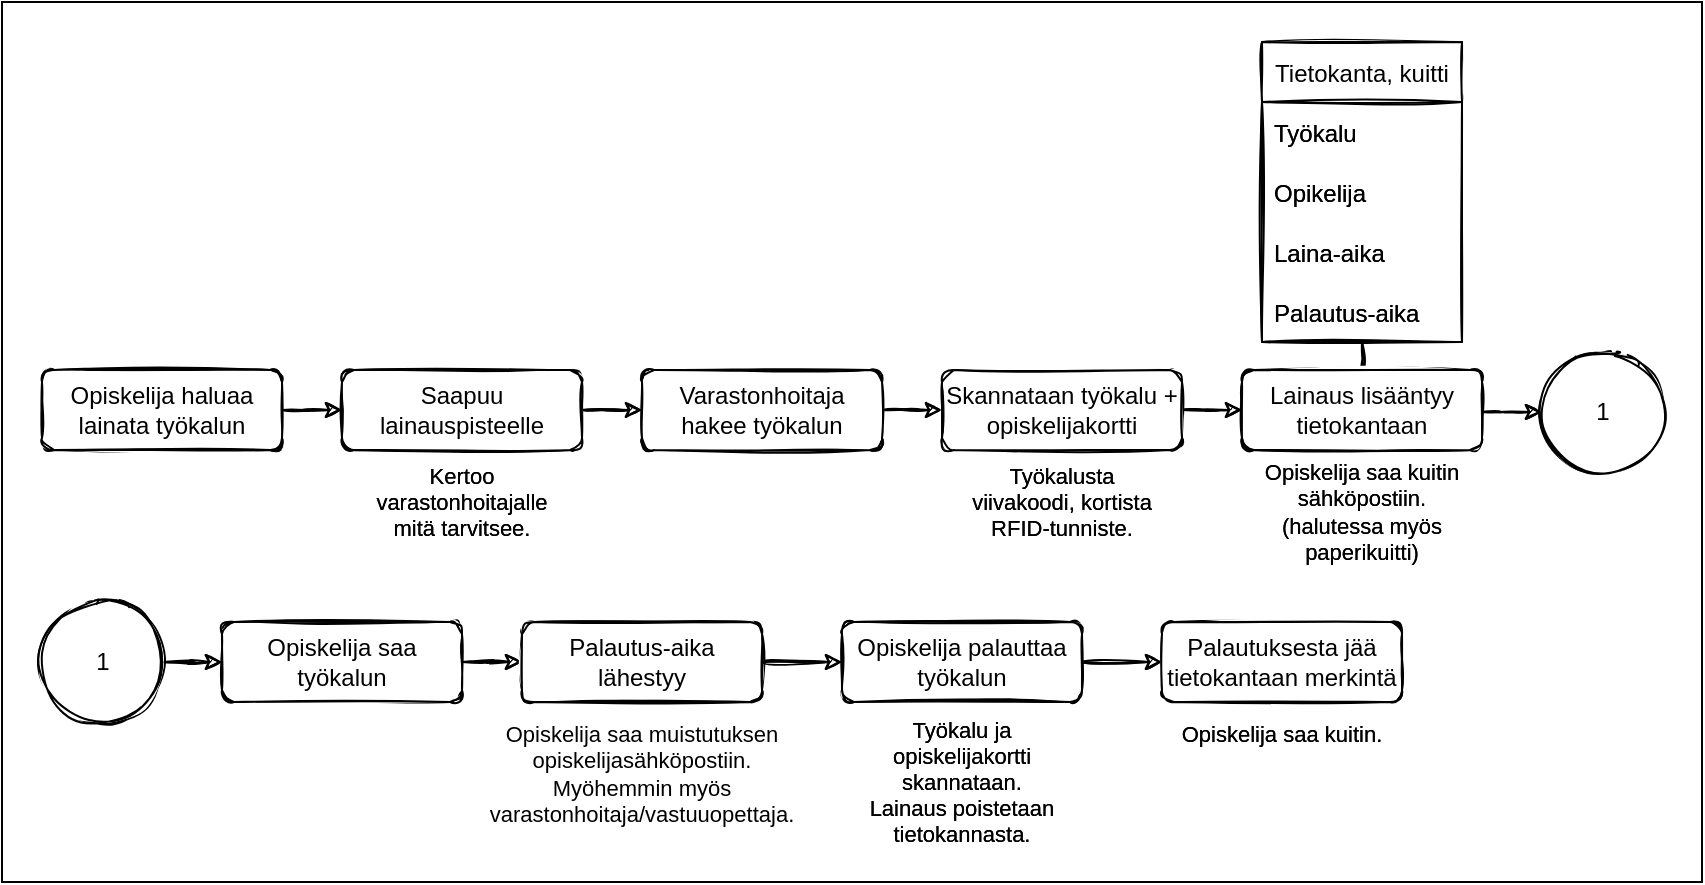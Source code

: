 <mxfile version="16.5.1" type="device"><diagram id="C5RBs43oDa-KdzZeNtuy" name="Page-1"><mxGraphModel dx="1422" dy="838" grid="1" gridSize="10" guides="1" tooltips="1" connect="1" arrows="1" fold="1" page="1" pageScale="1" pageWidth="1169" pageHeight="827" math="0" shadow="0"><root><mxCell id="WIyWlLk6GJQsqaUBKTNV-0"/><mxCell id="WIyWlLk6GJQsqaUBKTNV-1" parent="WIyWlLk6GJQsqaUBKTNV-0"/><mxCell id="7b_59VywzALWm2kvIxGS-92" value="" style="rounded=0;whiteSpace=wrap;html=1;shadow=0;glass=0;sketch=0;fontSize=12;strokeColor=default;" vertex="1" parent="WIyWlLk6GJQsqaUBKTNV-1"><mxGeometry x="20" y="240" width="850" height="440" as="geometry"/></mxCell><mxCell id="7b_59VywzALWm2kvIxGS-3" value="" style="edgeStyle=orthogonalEdgeStyle;rounded=0;orthogonalLoop=1;jettySize=auto;html=1;sketch=1;" edge="1" parent="WIyWlLk6GJQsqaUBKTNV-1" source="WIyWlLk6GJQsqaUBKTNV-3" target="7b_59VywzALWm2kvIxGS-2"><mxGeometry relative="1" as="geometry"/></mxCell><mxCell id="WIyWlLk6GJQsqaUBKTNV-3" value="Opiskelija haluaa lainata työkalun" style="rounded=1;whiteSpace=wrap;html=1;fontSize=12;glass=0;strokeWidth=1;shadow=0;verticalAlign=middle;labelPosition=center;verticalLabelPosition=middle;align=center;sketch=1;" parent="WIyWlLk6GJQsqaUBKTNV-1" vertex="1"><mxGeometry x="40" y="424" width="120" height="40" as="geometry"/></mxCell><mxCell id="7b_59VywzALWm2kvIxGS-9" value="" style="edgeStyle=orthogonalEdgeStyle;rounded=0;orthogonalLoop=1;jettySize=auto;html=1;sketch=1;" edge="1" parent="WIyWlLk6GJQsqaUBKTNV-1" source="7b_59VywzALWm2kvIxGS-2" target="7b_59VywzALWm2kvIxGS-8"><mxGeometry relative="1" as="geometry"/></mxCell><mxCell id="7b_59VywzALWm2kvIxGS-2" value="Saapuu lainauspisteelle" style="rounded=1;whiteSpace=wrap;html=1;fontSize=12;glass=0;strokeWidth=1;shadow=0;sketch=1;" vertex="1" parent="WIyWlLk6GJQsqaUBKTNV-1"><mxGeometry x="190" y="424" width="120" height="40" as="geometry"/></mxCell><mxCell id="7b_59VywzALWm2kvIxGS-5" value="Kertoo varastonhoitajalle mitä tarvitsee." style="text;html=1;strokeColor=none;fillColor=none;align=center;verticalAlign=middle;whiteSpace=wrap;rounded=0;sketch=0;fontSize=11;" vertex="1" parent="WIyWlLk6GJQsqaUBKTNV-1"><mxGeometry x="200" y="475" width="100" height="30" as="geometry"/></mxCell><mxCell id="7b_59VywzALWm2kvIxGS-11" value="" style="edgeStyle=orthogonalEdgeStyle;rounded=0;orthogonalLoop=1;jettySize=auto;html=1;sketch=1;" edge="1" parent="WIyWlLk6GJQsqaUBKTNV-1" source="7b_59VywzALWm2kvIxGS-8" target="7b_59VywzALWm2kvIxGS-10"><mxGeometry relative="1" as="geometry"/></mxCell><mxCell id="7b_59VywzALWm2kvIxGS-8" value="Varastonhoitaja hakee työkalun" style="rounded=1;whiteSpace=wrap;html=1;fontSize=12;glass=0;strokeWidth=1;shadow=0;sketch=1;" vertex="1" parent="WIyWlLk6GJQsqaUBKTNV-1"><mxGeometry x="340" y="424" width="120" height="40" as="geometry"/></mxCell><mxCell id="7b_59VywzALWm2kvIxGS-15" value="" style="edgeStyle=orthogonalEdgeStyle;rounded=0;orthogonalLoop=1;jettySize=auto;html=1;sketch=1;" edge="1" parent="WIyWlLk6GJQsqaUBKTNV-1" source="7b_59VywzALWm2kvIxGS-10" target="7b_59VywzALWm2kvIxGS-14"><mxGeometry relative="1" as="geometry"/></mxCell><mxCell id="7b_59VywzALWm2kvIxGS-10" value="Skannataan työkalu + opiskelijakortti" style="rounded=1;whiteSpace=wrap;html=1;fontSize=12;glass=0;strokeWidth=1;shadow=0;sketch=1;" vertex="1" parent="WIyWlLk6GJQsqaUBKTNV-1"><mxGeometry x="490" y="424" width="120" height="40" as="geometry"/></mxCell><mxCell id="7b_59VywzALWm2kvIxGS-12" value="Työkalusta viivakoodi, kortista RFID-tunniste." style="text;html=1;strokeColor=none;fillColor=none;align=center;verticalAlign=middle;whiteSpace=wrap;rounded=0;fontSize=11;" vertex="1" parent="WIyWlLk6GJQsqaUBKTNV-1"><mxGeometry x="500" y="470" width="100" height="40" as="geometry"/></mxCell><mxCell id="7b_59VywzALWm2kvIxGS-24" value="" style="edgeStyle=orthogonalEdgeStyle;rounded=0;orthogonalLoop=1;jettySize=auto;html=1;sketch=1;" edge="1" parent="WIyWlLk6GJQsqaUBKTNV-1" source="7b_59VywzALWm2kvIxGS-14" target="7b_59VywzALWm2kvIxGS-23"><mxGeometry relative="1" as="geometry"><Array as="points"><mxPoint x="770" y="445"/><mxPoint x="770" y="445"/></Array></mxGeometry></mxCell><mxCell id="7b_59VywzALWm2kvIxGS-55" style="edgeStyle=orthogonalEdgeStyle;curved=1;sketch=1;orthogonalLoop=1;jettySize=auto;html=1;exitX=0.5;exitY=0;exitDx=0;exitDy=0;entryX=0.5;entryY=1;entryDx=0;entryDy=0;endArrow=none;endFill=0;" edge="1" parent="WIyWlLk6GJQsqaUBKTNV-1" source="7b_59VywzALWm2kvIxGS-14" target="7b_59VywzALWm2kvIxGS-27"><mxGeometry relative="1" as="geometry"/></mxCell><mxCell id="7b_59VywzALWm2kvIxGS-14" value="Lainaus lisääntyy tietokantaan" style="rounded=1;whiteSpace=wrap;html=1;fontSize=12;glass=0;strokeWidth=1;shadow=0;sketch=1;" vertex="1" parent="WIyWlLk6GJQsqaUBKTNV-1"><mxGeometry x="640" y="424" width="120" height="40" as="geometry"/></mxCell><mxCell id="7b_59VywzALWm2kvIxGS-16" value="Opiskelija saa kuitin sähköpostiin. (halutessa myös paperikuitti)" style="text;html=1;strokeColor=none;fillColor=none;align=center;verticalAlign=middle;whiteSpace=wrap;rounded=0;fontSize=11;" vertex="1" parent="WIyWlLk6GJQsqaUBKTNV-1"><mxGeometry x="650" y="480" width="100" height="30" as="geometry"/></mxCell><mxCell id="7b_59VywzALWm2kvIxGS-23" value="1" style="verticalLabelPosition=middle;verticalAlign=middle;html=1;shape=mxgraph.flowchart.on-page_reference;labelPosition=center;align=center;sketch=1;" vertex="1" parent="WIyWlLk6GJQsqaUBKTNV-1"><mxGeometry x="790" y="415" width="60" height="60" as="geometry"/></mxCell><mxCell id="7b_59VywzALWm2kvIxGS-41" value="" style="edgeStyle=orthogonalEdgeStyle;curved=1;orthogonalLoop=1;jettySize=auto;html=1;sketch=1;" edge="1" parent="WIyWlLk6GJQsqaUBKTNV-1" source="7b_59VywzALWm2kvIxGS-25" target="7b_59VywzALWm2kvIxGS-40"><mxGeometry relative="1" as="geometry"/></mxCell><mxCell id="7b_59VywzALWm2kvIxGS-25" value="1" style="verticalLabelPosition=middle;verticalAlign=middle;html=1;shape=mxgraph.flowchart.on-page_reference;labelPosition=center;align=center;sketch=1;" vertex="1" parent="WIyWlLk6GJQsqaUBKTNV-1"><mxGeometry x="40" y="540" width="60" height="60" as="geometry"/></mxCell><mxCell id="7b_59VywzALWm2kvIxGS-27" value="Tietokanta, kuitti" style="swimlane;fontStyle=0;childLayout=stackLayout;horizontal=1;startSize=30;horizontalStack=0;resizeParent=1;resizeParentMax=0;resizeLast=0;collapsible=1;marginBottom=0;sketch=1;swimlaneLine=1;glass=0;rounded=0;shadow=0;fontSize=12;" vertex="1" parent="WIyWlLk6GJQsqaUBKTNV-1"><mxGeometry x="650" y="260" width="100" height="150" as="geometry"><mxRectangle x="650" y="220" width="90" height="30" as="alternateBounds"/></mxGeometry></mxCell><mxCell id="7b_59VywzALWm2kvIxGS-28" value="Työkalu" style="text;strokeColor=none;fillColor=none;align=left;verticalAlign=middle;spacingLeft=4;spacingRight=4;overflow=hidden;points=[[0,0.5],[1,0.5]];portConstraint=eastwest;rotatable=0;sketch=1;shadow=0;rounded=0;glass=0;" vertex="1" parent="7b_59VywzALWm2kvIxGS-27"><mxGeometry y="30" width="100" height="30" as="geometry"/></mxCell><mxCell id="7b_59VywzALWm2kvIxGS-29" value="Opikelija" style="text;strokeColor=none;fillColor=none;align=left;verticalAlign=middle;spacingLeft=4;spacingRight=4;overflow=hidden;points=[[0,0.5],[1,0.5]];portConstraint=eastwest;rotatable=0;" vertex="1" parent="7b_59VywzALWm2kvIxGS-27"><mxGeometry y="60" width="100" height="30" as="geometry"/></mxCell><mxCell id="7b_59VywzALWm2kvIxGS-30" value="Laina-aika" style="text;strokeColor=none;fillColor=none;align=left;verticalAlign=middle;spacingLeft=4;spacingRight=4;overflow=hidden;points=[[0,0.5],[1,0.5]];portConstraint=eastwest;rotatable=0;" vertex="1" parent="7b_59VywzALWm2kvIxGS-27"><mxGeometry y="90" width="100" height="30" as="geometry"/></mxCell><mxCell id="7b_59VywzALWm2kvIxGS-32" value="Palautus-aika" style="text;strokeColor=none;fillColor=none;align=left;verticalAlign=middle;spacingLeft=4;spacingRight=4;overflow=hidden;points=[[0,0.5],[1,0.5]];portConstraint=eastwest;rotatable=0;" vertex="1" parent="7b_59VywzALWm2kvIxGS-27"><mxGeometry y="120" width="100" height="30" as="geometry"/></mxCell><mxCell id="7b_59VywzALWm2kvIxGS-43" value="" style="edgeStyle=orthogonalEdgeStyle;curved=1;orthogonalLoop=1;jettySize=auto;html=1;sketch=1;" edge="1" parent="WIyWlLk6GJQsqaUBKTNV-1" source="7b_59VywzALWm2kvIxGS-40" target="7b_59VywzALWm2kvIxGS-42"><mxGeometry relative="1" as="geometry"/></mxCell><mxCell id="7b_59VywzALWm2kvIxGS-40" value="Opiskelija saa työkalun" style="rounded=1;whiteSpace=wrap;html=1;fontSize=12;glass=0;strokeWidth=1;shadow=0;sketch=1;" vertex="1" parent="WIyWlLk6GJQsqaUBKTNV-1"><mxGeometry x="130" y="550" width="120" height="40" as="geometry"/></mxCell><mxCell id="7b_59VywzALWm2kvIxGS-42" value="Palautus-aika lähestyy" style="rounded=1;whiteSpace=wrap;html=1;fontSize=12;glass=0;strokeWidth=1;shadow=0;sketch=1;" vertex="1" parent="WIyWlLk6GJQsqaUBKTNV-1"><mxGeometry x="280" y="550" width="120" height="40" as="geometry"/></mxCell><mxCell id="7b_59VywzALWm2kvIxGS-44" value="Opiskelija saa muistutuksen opiskelijasähköpostiin.&lt;br style=&quot;font-size: 11px&quot;&gt;Myöhemmin myös varastonhoitaja/vastuuopettaja." style="text;strokeColor=none;fillColor=none;align=center;verticalAlign=middle;rounded=0;whiteSpace=wrap;html=1;glass=0;shadow=0;sketch=0;fontSize=11;" vertex="1" parent="WIyWlLk6GJQsqaUBKTNV-1"><mxGeometry x="290" y="595.5" width="100" height="60" as="geometry"/></mxCell><mxCell id="7b_59VywzALWm2kvIxGS-51" value="" style="edgeStyle=orthogonalEdgeStyle;curved=1;orthogonalLoop=1;jettySize=auto;html=1;sketch=1;" edge="1" parent="WIyWlLk6GJQsqaUBKTNV-1" source="7b_59VywzALWm2kvIxGS-47" target="7b_59VywzALWm2kvIxGS-50"><mxGeometry relative="1" as="geometry"/></mxCell><mxCell id="7b_59VywzALWm2kvIxGS-47" value="Opiskelija palauttaa työkalun" style="rounded=1;whiteSpace=wrap;html=1;fontSize=12;glass=0;strokeWidth=1;shadow=0;sketch=1;" vertex="1" parent="WIyWlLk6GJQsqaUBKTNV-1"><mxGeometry x="440" y="550" width="120" height="40" as="geometry"/></mxCell><mxCell id="7b_59VywzALWm2kvIxGS-48" value="Työkalu ja opiskelijakortti skannataan. Lainaus poistetaan tietokannasta." style="text;html=1;strokeColor=none;fillColor=none;align=center;verticalAlign=middle;whiteSpace=wrap;rounded=0;fontSize=11;" vertex="1" parent="WIyWlLk6GJQsqaUBKTNV-1"><mxGeometry x="450" y="595.5" width="100" height="69" as="geometry"/></mxCell><mxCell id="7b_59VywzALWm2kvIxGS-49" value="" style="endArrow=classic;html=1;curved=1;entryX=0;entryY=0.5;entryDx=0;entryDy=0;exitX=1;exitY=0.5;exitDx=0;exitDy=0;sketch=1;" edge="1" parent="WIyWlLk6GJQsqaUBKTNV-1" source="7b_59VywzALWm2kvIxGS-42" target="7b_59VywzALWm2kvIxGS-47"><mxGeometry width="50" height="50" relative="1" as="geometry"><mxPoint x="360" y="520" as="sourcePoint"/><mxPoint x="410" y="470" as="targetPoint"/></mxGeometry></mxCell><mxCell id="7b_59VywzALWm2kvIxGS-50" value="Palautuksesta jää tietokantaan merkintä" style="rounded=1;whiteSpace=wrap;html=1;fontSize=12;glass=0;strokeWidth=1;shadow=0;sketch=1;" vertex="1" parent="WIyWlLk6GJQsqaUBKTNV-1"><mxGeometry x="600" y="550" width="120" height="40" as="geometry"/></mxCell><mxCell id="7b_59VywzALWm2kvIxGS-52" value="Opiskelija saa kuitin." style="text;html=1;strokeColor=none;fillColor=none;align=center;verticalAlign=middle;whiteSpace=wrap;rounded=0;fontSize=11;" vertex="1" parent="WIyWlLk6GJQsqaUBKTNV-1"><mxGeometry x="605" y="595.5" width="110" height="20" as="geometry"/></mxCell><mxCell id="7b_59VywzALWm2kvIxGS-57" value="" style="edgeStyle=orthogonalEdgeStyle;rounded=0;orthogonalLoop=1;jettySize=auto;html=1;sketch=1;" edge="1" parent="WIyWlLk6GJQsqaUBKTNV-1" source="7b_59VywzALWm2kvIxGS-58" target="7b_59VywzALWm2kvIxGS-60"><mxGeometry relative="1" as="geometry"/></mxCell><mxCell id="7b_59VywzALWm2kvIxGS-58" value="Opiskelija haluaa lainata työkalun" style="rounded=1;whiteSpace=wrap;html=1;fontSize=12;glass=0;strokeWidth=1;shadow=0;verticalAlign=middle;labelPosition=center;verticalLabelPosition=middle;align=center;sketch=1;" vertex="1" parent="WIyWlLk6GJQsqaUBKTNV-1"><mxGeometry x="40" y="424" width="120" height="40" as="geometry"/></mxCell><mxCell id="7b_59VywzALWm2kvIxGS-59" value="" style="edgeStyle=orthogonalEdgeStyle;rounded=0;orthogonalLoop=1;jettySize=auto;html=1;sketch=1;" edge="1" parent="WIyWlLk6GJQsqaUBKTNV-1" source="7b_59VywzALWm2kvIxGS-60" target="7b_59VywzALWm2kvIxGS-63"><mxGeometry relative="1" as="geometry"/></mxCell><mxCell id="7b_59VywzALWm2kvIxGS-60" value="Saapuu lainauspisteelle" style="rounded=1;whiteSpace=wrap;html=1;fontSize=12;glass=0;strokeWidth=1;shadow=0;sketch=1;" vertex="1" parent="WIyWlLk6GJQsqaUBKTNV-1"><mxGeometry x="190" y="424" width="120" height="40" as="geometry"/></mxCell><mxCell id="7b_59VywzALWm2kvIxGS-61" value="Kertoo varastonhoitajalle mitä tarvitsee." style="text;html=1;strokeColor=none;fillColor=none;align=center;verticalAlign=middle;whiteSpace=wrap;rounded=0;sketch=0;fontSize=11;" vertex="1" parent="WIyWlLk6GJQsqaUBKTNV-1"><mxGeometry x="200" y="475" width="100" height="30" as="geometry"/></mxCell><mxCell id="7b_59VywzALWm2kvIxGS-62" value="" style="edgeStyle=orthogonalEdgeStyle;rounded=0;orthogonalLoop=1;jettySize=auto;html=1;sketch=1;" edge="1" parent="WIyWlLk6GJQsqaUBKTNV-1" source="7b_59VywzALWm2kvIxGS-63" target="7b_59VywzALWm2kvIxGS-65"><mxGeometry relative="1" as="geometry"/></mxCell><mxCell id="7b_59VywzALWm2kvIxGS-63" value="Varastonhoitaja hakee työkalun" style="rounded=1;whiteSpace=wrap;html=1;fontSize=12;glass=0;strokeWidth=1;shadow=0;sketch=1;" vertex="1" parent="WIyWlLk6GJQsqaUBKTNV-1"><mxGeometry x="340" y="424" width="120" height="40" as="geometry"/></mxCell><mxCell id="7b_59VywzALWm2kvIxGS-64" value="" style="edgeStyle=orthogonalEdgeStyle;rounded=0;orthogonalLoop=1;jettySize=auto;html=1;sketch=1;" edge="1" parent="WIyWlLk6GJQsqaUBKTNV-1" source="7b_59VywzALWm2kvIxGS-65" target="7b_59VywzALWm2kvIxGS-69"><mxGeometry relative="1" as="geometry"/></mxCell><mxCell id="7b_59VywzALWm2kvIxGS-65" value="Skannataan työkalu + opiskelijakortti" style="rounded=1;whiteSpace=wrap;html=1;fontSize=12;glass=0;strokeWidth=1;shadow=0;sketch=1;" vertex="1" parent="WIyWlLk6GJQsqaUBKTNV-1"><mxGeometry x="490" y="424" width="120" height="40" as="geometry"/></mxCell><mxCell id="7b_59VywzALWm2kvIxGS-66" value="Työkalusta viivakoodi, kortista RFID-tunniste." style="text;html=1;strokeColor=none;fillColor=none;align=center;verticalAlign=middle;whiteSpace=wrap;rounded=0;fontSize=11;" vertex="1" parent="WIyWlLk6GJQsqaUBKTNV-1"><mxGeometry x="500" y="470" width="100" height="40" as="geometry"/></mxCell><mxCell id="7b_59VywzALWm2kvIxGS-67" value="" style="edgeStyle=orthogonalEdgeStyle;rounded=0;orthogonalLoop=1;jettySize=auto;html=1;sketch=1;" edge="1" parent="WIyWlLk6GJQsqaUBKTNV-1" source="7b_59VywzALWm2kvIxGS-69" target="7b_59VywzALWm2kvIxGS-71"><mxGeometry relative="1" as="geometry"><Array as="points"><mxPoint x="770" y="445"/><mxPoint x="770" y="445"/></Array></mxGeometry></mxCell><mxCell id="7b_59VywzALWm2kvIxGS-68" style="edgeStyle=orthogonalEdgeStyle;curved=1;sketch=1;orthogonalLoop=1;jettySize=auto;html=1;exitX=0.5;exitY=0;exitDx=0;exitDy=0;entryX=0.5;entryY=1;entryDx=0;entryDy=0;endArrow=none;endFill=0;" edge="1" parent="WIyWlLk6GJQsqaUBKTNV-1" source="7b_59VywzALWm2kvIxGS-69" target="7b_59VywzALWm2kvIxGS-74"><mxGeometry relative="1" as="geometry"/></mxCell><mxCell id="7b_59VywzALWm2kvIxGS-69" value="Lainaus lisääntyy tietokantaan" style="rounded=1;whiteSpace=wrap;html=1;fontSize=12;glass=0;strokeWidth=1;shadow=0;sketch=1;" vertex="1" parent="WIyWlLk6GJQsqaUBKTNV-1"><mxGeometry x="640" y="424" width="120" height="40" as="geometry"/></mxCell><mxCell id="7b_59VywzALWm2kvIxGS-70" value="Opiskelija saa kuitin sähköpostiin. (halutessa myös paperikuitti)" style="text;html=1;strokeColor=none;fillColor=none;align=center;verticalAlign=middle;whiteSpace=wrap;rounded=0;fontSize=11;" vertex="1" parent="WIyWlLk6GJQsqaUBKTNV-1"><mxGeometry x="650" y="480" width="100" height="30" as="geometry"/></mxCell><mxCell id="7b_59VywzALWm2kvIxGS-71" value="1" style="verticalLabelPosition=middle;verticalAlign=middle;html=1;shape=mxgraph.flowchart.on-page_reference;labelPosition=center;align=center;sketch=1;" vertex="1" parent="WIyWlLk6GJQsqaUBKTNV-1"><mxGeometry x="790" y="415" width="60" height="60" as="geometry"/></mxCell><mxCell id="7b_59VywzALWm2kvIxGS-72" value="" style="edgeStyle=orthogonalEdgeStyle;curved=1;orthogonalLoop=1;jettySize=auto;html=1;sketch=1;" edge="1" parent="WIyWlLk6GJQsqaUBKTNV-1" source="7b_59VywzALWm2kvIxGS-73" target="7b_59VywzALWm2kvIxGS-80"><mxGeometry relative="1" as="geometry"/></mxCell><mxCell id="7b_59VywzALWm2kvIxGS-73" value="1" style="verticalLabelPosition=middle;verticalAlign=middle;html=1;shape=mxgraph.flowchart.on-page_reference;labelPosition=center;align=center;sketch=1;" vertex="1" parent="WIyWlLk6GJQsqaUBKTNV-1"><mxGeometry x="40" y="540" width="60" height="60" as="geometry"/></mxCell><mxCell id="7b_59VywzALWm2kvIxGS-74" value="Tietokanta, kuitti" style="swimlane;fontStyle=0;childLayout=stackLayout;horizontal=1;startSize=30;horizontalStack=0;resizeParent=1;resizeParentMax=0;resizeLast=0;collapsible=1;marginBottom=0;sketch=1;swimlaneLine=1;glass=0;rounded=0;shadow=0;fontSize=12;" vertex="1" parent="WIyWlLk6GJQsqaUBKTNV-1"><mxGeometry x="650" y="260" width="100" height="150" as="geometry"><mxRectangle x="650" y="220" width="90" height="30" as="alternateBounds"/></mxGeometry></mxCell><mxCell id="7b_59VywzALWm2kvIxGS-75" value="Työkalu" style="text;strokeColor=none;fillColor=none;align=left;verticalAlign=middle;spacingLeft=4;spacingRight=4;overflow=hidden;points=[[0,0.5],[1,0.5]];portConstraint=eastwest;rotatable=0;sketch=1;shadow=0;rounded=0;glass=0;" vertex="1" parent="7b_59VywzALWm2kvIxGS-74"><mxGeometry y="30" width="100" height="30" as="geometry"/></mxCell><mxCell id="7b_59VywzALWm2kvIxGS-76" value="Opikelija" style="text;strokeColor=none;fillColor=none;align=left;verticalAlign=middle;spacingLeft=4;spacingRight=4;overflow=hidden;points=[[0,0.5],[1,0.5]];portConstraint=eastwest;rotatable=0;" vertex="1" parent="7b_59VywzALWm2kvIxGS-74"><mxGeometry y="60" width="100" height="30" as="geometry"/></mxCell><mxCell id="7b_59VywzALWm2kvIxGS-77" value="Laina-aika" style="text;strokeColor=none;fillColor=none;align=left;verticalAlign=middle;spacingLeft=4;spacingRight=4;overflow=hidden;points=[[0,0.5],[1,0.5]];portConstraint=eastwest;rotatable=0;" vertex="1" parent="7b_59VywzALWm2kvIxGS-74"><mxGeometry y="90" width="100" height="30" as="geometry"/></mxCell><mxCell id="7b_59VywzALWm2kvIxGS-78" value="Palautus-aika" style="text;strokeColor=none;fillColor=none;align=left;verticalAlign=middle;spacingLeft=4;spacingRight=4;overflow=hidden;points=[[0,0.5],[1,0.5]];portConstraint=eastwest;rotatable=0;" vertex="1" parent="7b_59VywzALWm2kvIxGS-74"><mxGeometry y="120" width="100" height="30" as="geometry"/></mxCell><mxCell id="7b_59VywzALWm2kvIxGS-79" value="" style="edgeStyle=orthogonalEdgeStyle;curved=1;orthogonalLoop=1;jettySize=auto;html=1;sketch=1;" edge="1" parent="WIyWlLk6GJQsqaUBKTNV-1" source="7b_59VywzALWm2kvIxGS-80" target="7b_59VywzALWm2kvIxGS-81"><mxGeometry relative="1" as="geometry"/></mxCell><mxCell id="7b_59VywzALWm2kvIxGS-80" value="Opiskelija saa työkalun" style="rounded=1;whiteSpace=wrap;html=1;fontSize=12;glass=0;strokeWidth=1;shadow=0;sketch=1;" vertex="1" parent="WIyWlLk6GJQsqaUBKTNV-1"><mxGeometry x="130" y="550" width="120" height="40" as="geometry"/></mxCell><mxCell id="7b_59VywzALWm2kvIxGS-81" value="Palautus-aika lähestyy" style="rounded=1;whiteSpace=wrap;html=1;fontSize=12;glass=0;strokeWidth=1;shadow=0;sketch=1;" vertex="1" parent="WIyWlLk6GJQsqaUBKTNV-1"><mxGeometry x="280" y="550" width="120" height="40" as="geometry"/></mxCell><mxCell id="7b_59VywzALWm2kvIxGS-83" value="" style="edgeStyle=orthogonalEdgeStyle;curved=1;orthogonalLoop=1;jettySize=auto;html=1;sketch=1;" edge="1" parent="WIyWlLk6GJQsqaUBKTNV-1" source="7b_59VywzALWm2kvIxGS-84" target="7b_59VywzALWm2kvIxGS-87"><mxGeometry relative="1" as="geometry"/></mxCell><mxCell id="7b_59VywzALWm2kvIxGS-84" value="Opiskelija palauttaa työkalun" style="rounded=1;whiteSpace=wrap;html=1;fontSize=12;glass=0;strokeWidth=1;shadow=0;sketch=1;" vertex="1" parent="WIyWlLk6GJQsqaUBKTNV-1"><mxGeometry x="440" y="550" width="120" height="40" as="geometry"/></mxCell><mxCell id="7b_59VywzALWm2kvIxGS-85" value="Työkalu ja opiskelijakortti skannataan. Lainaus poistetaan tietokannasta." style="text;html=1;strokeColor=none;fillColor=none;align=center;verticalAlign=middle;whiteSpace=wrap;rounded=0;fontSize=11;" vertex="1" parent="WIyWlLk6GJQsqaUBKTNV-1"><mxGeometry x="450" y="595.5" width="100" height="69" as="geometry"/></mxCell><mxCell id="7b_59VywzALWm2kvIxGS-86" value="" style="endArrow=classic;html=1;curved=1;entryX=0;entryY=0.5;entryDx=0;entryDy=0;exitX=1;exitY=0.5;exitDx=0;exitDy=0;sketch=1;" edge="1" parent="WIyWlLk6GJQsqaUBKTNV-1" source="7b_59VywzALWm2kvIxGS-81" target="7b_59VywzALWm2kvIxGS-84"><mxGeometry width="50" height="50" relative="1" as="geometry"><mxPoint x="360" y="520" as="sourcePoint"/><mxPoint x="410" y="470" as="targetPoint"/></mxGeometry></mxCell><mxCell id="7b_59VywzALWm2kvIxGS-87" value="Palautuksesta jää tietokantaan merkintä" style="rounded=1;whiteSpace=wrap;html=1;fontSize=12;glass=0;strokeWidth=1;shadow=0;sketch=1;" vertex="1" parent="WIyWlLk6GJQsqaUBKTNV-1"><mxGeometry x="600" y="550" width="120" height="40" as="geometry"/></mxCell><mxCell id="7b_59VywzALWm2kvIxGS-88" value="Opiskelija saa kuitin." style="text;html=1;strokeColor=none;fillColor=none;align=center;verticalAlign=middle;whiteSpace=wrap;rounded=0;fontSize=11;" vertex="1" parent="WIyWlLk6GJQsqaUBKTNV-1"><mxGeometry x="605" y="595.5" width="110" height="20" as="geometry"/></mxCell></root></mxGraphModel></diagram></mxfile>
